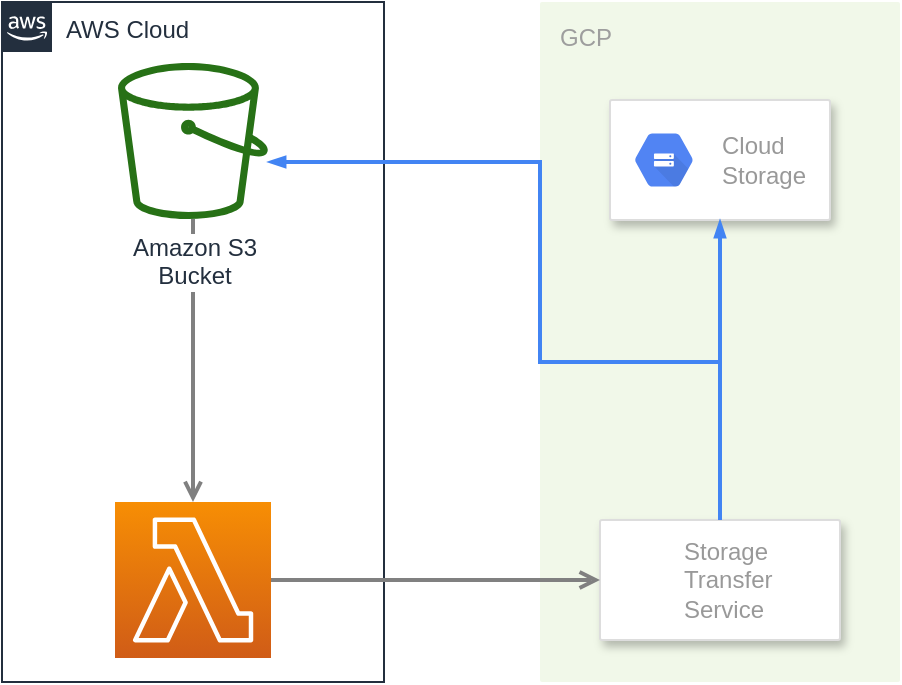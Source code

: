 <mxfile version="12.9.13" type="device" pages="2"><diagram id="Ht1M8jgEwFfnCIfOTk4-" name="Page-1"><mxGraphModel dx="632" dy="1288" grid="1" gridSize="10" guides="1" tooltips="1" connect="1" arrows="1" fold="1" page="1" pageScale="1" pageWidth="1169" pageHeight="827" math="0" shadow="0"><root><mxCell id="0"/><mxCell id="1" parent="0"/><mxCell id="UEzPUAAOIrF-is8g5C7q-175" value="AWS Cloud" style="points=[[0,0],[0.25,0],[0.5,0],[0.75,0],[1,0],[1,0.25],[1,0.5],[1,0.75],[1,1],[0.75,1],[0.5,1],[0.25,1],[0,1],[0,0.75],[0,0.5],[0,0.25]];outlineConnect=0;gradientColor=none;html=1;whiteSpace=wrap;fontSize=12;fontStyle=0;shape=mxgraph.aws4.group;grIcon=mxgraph.aws4.group_aws_cloud_alt;strokeColor=#232F3E;fillColor=none;verticalAlign=top;align=left;spacingLeft=30;fontColor=#232F3E;dashed=0;labelBackgroundColor=#ffffff;" parent="1" vertex="1"><mxGeometry x="191" y="-780" width="191" height="340" as="geometry"/></mxCell><mxCell id="UEzPUAAOIrF-is8g5C7q-195" style="edgeStyle=orthogonalEdgeStyle;rounded=0;orthogonalLoop=1;jettySize=auto;html=1;startArrow=none;startFill=0;endArrow=open;endFill=0;strokeColor=#808080;strokeWidth=2;" parent="1" source="UEzPUAAOIrF-is8g5C7q-177" target="6mJ9WKdvlT9ZAV9E3Kgs-1" edge="1"><mxGeometry relative="1" as="geometry"><mxPoint x="429" y="-710.5" as="targetPoint"/></mxGeometry></mxCell><mxCell id="UEzPUAAOIrF-is8g5C7q-177" value="Amazon S3&lt;br&gt;Bucket&lt;br&gt;" style="outlineConnect=0;fontColor=#232F3E;gradientColor=none;fillColor=#277116;strokeColor=none;dashed=0;verticalLabelPosition=bottom;verticalAlign=top;align=center;html=1;fontSize=12;fontStyle=0;aspect=fixed;pointerEvents=1;shape=mxgraph.aws4.bucket;labelBackgroundColor=#ffffff;" parent="1" vertex="1"><mxGeometry x="249" y="-749.5" width="75" height="78" as="geometry"/></mxCell><mxCell id="6mJ9WKdvlT9ZAV9E3Kgs-1" value="" style="outlineConnect=0;fontColor=#232F3E;gradientColor=#F78E04;gradientDirection=north;fillColor=#D05C17;strokeColor=#ffffff;dashed=0;verticalLabelPosition=bottom;verticalAlign=top;align=center;html=1;fontSize=12;fontStyle=0;aspect=fixed;shape=mxgraph.aws4.resourceIcon;resIcon=mxgraph.aws4.lambda;" vertex="1" parent="1"><mxGeometry x="247.5" y="-530" width="78" height="78" as="geometry"/></mxCell><mxCell id="6mJ9WKdvlT9ZAV9E3Kgs-3" value="GCP" style="points=[[0,0,0],[0.25,0,0],[0.5,0,0],[0.75,0,0],[1,0,0],[1,0.25,0],[1,0.5,0],[1,0.75,0],[1,1,0],[0.75,1,0],[0.5,1,0],[0.25,1,0],[0,1,0],[0,0.75,0],[0,0.5,0],[0,0.25,0]];rounded=1;absoluteArcSize=1;arcSize=2;html=1;strokeColor=none;gradientColor=none;shadow=0;dashed=0;fontSize=12;fontColor=#9E9E9E;align=left;verticalAlign=top;spacing=10;spacingTop=-4;fillColor=#F1F8E9;" vertex="1" parent="1"><mxGeometry x="460" y="-780" width="180" height="340" as="geometry"/></mxCell><mxCell id="6mJ9WKdvlT9ZAV9E3Kgs-7" value="" style="strokeColor=#dddddd;shadow=1;strokeWidth=1;rounded=1;absoluteArcSize=1;arcSize=2;" vertex="1" parent="1"><mxGeometry x="490" y="-521" width="120" height="60" as="geometry"/></mxCell><mxCell id="6mJ9WKdvlT9ZAV9E3Kgs-8" value="Storage &lt;br&gt;Transfer &lt;br&gt;Service" style="dashed=0;connectable=0;html=1;fillColor=#ffffff;strokeColor=none;shape=mxgraph.gcp2.hexIconpart=1;labelPosition=right;verticalLabelPosition=middle;align=left;verticalAlign=middle;spacingLeft=5;fontColor=#999999;fontSize=12;" vertex="1" parent="6mJ9WKdvlT9ZAV9E3Kgs-7"><mxGeometry y="0.5" width="30" height="39" relative="1" as="geometry"><mxPoint x="5" y="-19.5" as="offset"/></mxGeometry></mxCell><mxCell id="6mJ9WKdvlT9ZAV9E3Kgs-9" style="edgeStyle=orthogonalEdgeStyle;rounded=0;orthogonalLoop=1;jettySize=auto;html=1;startArrow=none;startFill=0;endArrow=open;endFill=0;strokeColor=#808080;strokeWidth=2;" edge="1" parent="1" source="6mJ9WKdvlT9ZAV9E3Kgs-1" target="6mJ9WKdvlT9ZAV9E3Kgs-7"><mxGeometry relative="1" as="geometry"><mxPoint x="296.5" y="-661.575" as="sourcePoint"/><mxPoint x="296.5" y="-520" as="targetPoint"/></mxGeometry></mxCell><mxCell id="6mJ9WKdvlT9ZAV9E3Kgs-10" value="" style="strokeColor=#dddddd;shadow=1;strokeWidth=1;rounded=1;absoluteArcSize=1;arcSize=2;" vertex="1" parent="1"><mxGeometry x="495" y="-731" width="110" height="60" as="geometry"/></mxCell><mxCell id="6mJ9WKdvlT9ZAV9E3Kgs-11" value="Cloud&#10;Storage" style="dashed=0;connectable=0;html=1;fillColor=#5184F3;strokeColor=none;shape=mxgraph.gcp2.hexIcon;prIcon=cloud_storage;part=1;labelPosition=right;verticalLabelPosition=middle;align=left;verticalAlign=middle;spacingLeft=5;fontColor=#999999;fontSize=12;" vertex="1" parent="6mJ9WKdvlT9ZAV9E3Kgs-10"><mxGeometry y="0.5" width="44" height="39" relative="1" as="geometry"><mxPoint x="5" y="-19.5" as="offset"/></mxGeometry></mxCell><mxCell id="6mJ9WKdvlT9ZAV9E3Kgs-12" value="" style="edgeStyle=orthogonalEdgeStyle;fontSize=12;html=1;endArrow=blockThin;endFill=1;rounded=0;strokeWidth=2;endSize=4;startSize=4;dashed=0;strokeColor=#4284F3;entryX=0.5;entryY=1;entryDx=0;entryDy=0;" edge="1" parent="1" source="6mJ9WKdvlT9ZAV9E3Kgs-7" target="6mJ9WKdvlT9ZAV9E3Kgs-10"><mxGeometry width="100" relative="1" as="geometry"><mxPoint x="410" y="-550" as="sourcePoint"/><mxPoint x="510" y="-550" as="targetPoint"/></mxGeometry></mxCell><mxCell id="6mJ9WKdvlT9ZAV9E3Kgs-13" value="" style="edgeStyle=orthogonalEdgeStyle;fontSize=12;html=1;endArrow=blockThin;endFill=1;rounded=0;strokeWidth=2;endSize=4;startSize=4;dashed=0;strokeColor=#4284F3;exitX=0.5;exitY=0;exitDx=0;exitDy=0;" edge="1" parent="1" source="6mJ9WKdvlT9ZAV9E3Kgs-7" target="UEzPUAAOIrF-is8g5C7q-177"><mxGeometry width="100" relative="1" as="geometry"><mxPoint x="560" y="-511" as="sourcePoint"/><mxPoint x="560" y="-661" as="targetPoint"/><Array as="points"><mxPoint x="550" y="-600"/><mxPoint x="460" y="-600"/><mxPoint x="460" y="-700"/></Array></mxGeometry></mxCell></root></mxGraphModel></diagram><diagram id="DlED_8mXLRYrpfY_7whh" name="Page-2"><mxGraphModel dx="916" dy="1518" grid="1" gridSize="10" guides="1" tooltips="1" connect="1" arrows="1" fold="1" page="1" pageScale="1" pageWidth="1100" pageHeight="850" math="0" shadow="0"><root><mxCell id="cmDEA1D6V0KfYlsDodLn-0"/><mxCell id="cmDEA1D6V0KfYlsDodLn-1" parent="cmDEA1D6V0KfYlsDodLn-0"/><mxCell id="cmDEA1D6V0KfYlsDodLn-2" value="AWS Cloud" style="points=[[0,0],[0.25,0],[0.5,0],[0.75,0],[1,0],[1,0.25],[1,0.5],[1,0.75],[1,1],[0.75,1],[0.5,1],[0.25,1],[0,1],[0,0.75],[0,0.5],[0,0.25]];outlineConnect=0;gradientColor=none;html=1;whiteSpace=wrap;fontSize=12;fontStyle=0;shape=mxgraph.aws4.group;grIcon=mxgraph.aws4.group_aws_cloud_alt;strokeColor=#232F3E;fillColor=none;verticalAlign=top;align=left;spacingLeft=30;fontColor=#232F3E;dashed=0;labelBackgroundColor=#ffffff;" vertex="1" parent="cmDEA1D6V0KfYlsDodLn-1"><mxGeometry x="191" y="-780" width="191" height="170" as="geometry"/></mxCell><mxCell id="cmDEA1D6V0KfYlsDodLn-4" value="Amazon S3&lt;br&gt;Bucket&lt;br&gt;" style="outlineConnect=0;fontColor=#232F3E;gradientColor=none;fillColor=#277116;strokeColor=none;dashed=0;verticalLabelPosition=bottom;verticalAlign=top;align=center;html=1;fontSize=12;fontStyle=0;aspect=fixed;pointerEvents=1;shape=mxgraph.aws4.bucket;labelBackgroundColor=#ffffff;" vertex="1" parent="cmDEA1D6V0KfYlsDodLn-1"><mxGeometry x="249" y="-749.5" width="75" height="78" as="geometry"/></mxCell><mxCell id="cmDEA1D6V0KfYlsDodLn-6" value="GCP" style="points=[[0,0,0],[0.25,0,0],[0.5,0,0],[0.75,0,0],[1,0,0],[1,0.25,0],[1,0.5,0],[1,0.75,0],[1,1,0],[0.75,1,0],[0.5,1,0],[0.25,1,0],[0,1,0],[0,0.75,0],[0,0.5,0],[0,0.25,0]];rounded=1;absoluteArcSize=1;arcSize=2;html=1;strokeColor=none;gradientColor=none;shadow=0;dashed=0;fontSize=12;fontColor=#9E9E9E;align=left;verticalAlign=top;spacing=10;spacingTop=-4;fillColor=#F1F8E9;" vertex="1" parent="cmDEA1D6V0KfYlsDodLn-1"><mxGeometry x="460" y="-780" width="180" height="340" as="geometry"/></mxCell><mxCell id="cmDEA1D6V0KfYlsDodLn-7" value="" style="strokeColor=#dddddd;shadow=1;strokeWidth=1;rounded=1;absoluteArcSize=1;arcSize=2;" vertex="1" parent="cmDEA1D6V0KfYlsDodLn-1"><mxGeometry x="490" y="-521" width="120" height="60" as="geometry"/></mxCell><mxCell id="cmDEA1D6V0KfYlsDodLn-8" value="Storage &lt;br&gt;Transfer &lt;br&gt;Service" style="dashed=0;connectable=0;html=1;fillColor=#ffffff;strokeColor=none;shape=mxgraph.gcp2.hexIconpart=1;labelPosition=right;verticalLabelPosition=middle;align=left;verticalAlign=middle;spacingLeft=5;fontColor=#999999;fontSize=12;" vertex="1" parent="cmDEA1D6V0KfYlsDodLn-7"><mxGeometry y="0.5" width="30" height="39" relative="1" as="geometry"><mxPoint x="5" y="-19.5" as="offset"/></mxGeometry></mxCell><mxCell id="cmDEA1D6V0KfYlsDodLn-10" value="" style="strokeColor=#dddddd;shadow=1;strokeWidth=1;rounded=1;absoluteArcSize=1;arcSize=2;" vertex="1" parent="cmDEA1D6V0KfYlsDodLn-1"><mxGeometry x="495" y="-731" width="110" height="60" as="geometry"/></mxCell><mxCell id="cmDEA1D6V0KfYlsDodLn-11" value="Cloud&#10;Storage" style="dashed=0;connectable=0;html=1;fillColor=#5184F3;strokeColor=none;shape=mxgraph.gcp2.hexIcon;prIcon=cloud_storage;part=1;labelPosition=right;verticalLabelPosition=middle;align=left;verticalAlign=middle;spacingLeft=5;fontColor=#999999;fontSize=12;" vertex="1" parent="cmDEA1D6V0KfYlsDodLn-10"><mxGeometry y="0.5" width="44" height="39" relative="1" as="geometry"><mxPoint x="5" y="-19.5" as="offset"/></mxGeometry></mxCell><mxCell id="cmDEA1D6V0KfYlsDodLn-12" value="" style="edgeStyle=orthogonalEdgeStyle;fontSize=12;html=1;endArrow=blockThin;endFill=1;rounded=0;strokeWidth=2;endSize=4;startSize=4;dashed=0;strokeColor=#4284F3;entryX=0.5;entryY=1;entryDx=0;entryDy=0;" edge="1" parent="cmDEA1D6V0KfYlsDodLn-1" source="cmDEA1D6V0KfYlsDodLn-7" target="cmDEA1D6V0KfYlsDodLn-10"><mxGeometry width="100" relative="1" as="geometry"><mxPoint x="410" y="-550" as="sourcePoint"/><mxPoint x="510" y="-550" as="targetPoint"/></mxGeometry></mxCell><mxCell id="cmDEA1D6V0KfYlsDodLn-13" value="" style="edgeStyle=orthogonalEdgeStyle;fontSize=12;html=1;endArrow=blockThin;endFill=1;rounded=0;strokeWidth=2;endSize=4;startSize=4;dashed=0;strokeColor=#4284F3;exitX=0.5;exitY=0;exitDx=0;exitDy=0;" edge="1" parent="cmDEA1D6V0KfYlsDodLn-1" source="cmDEA1D6V0KfYlsDodLn-7" target="cmDEA1D6V0KfYlsDodLn-4"><mxGeometry width="100" relative="1" as="geometry"><mxPoint x="560" y="-511" as="sourcePoint"/><mxPoint x="560" y="-661" as="targetPoint"/><Array as="points"><mxPoint x="550" y="-600"/><mxPoint x="460" y="-600"/><mxPoint x="460" y="-700"/></Array></mxGeometry></mxCell></root></mxGraphModel></diagram></mxfile>